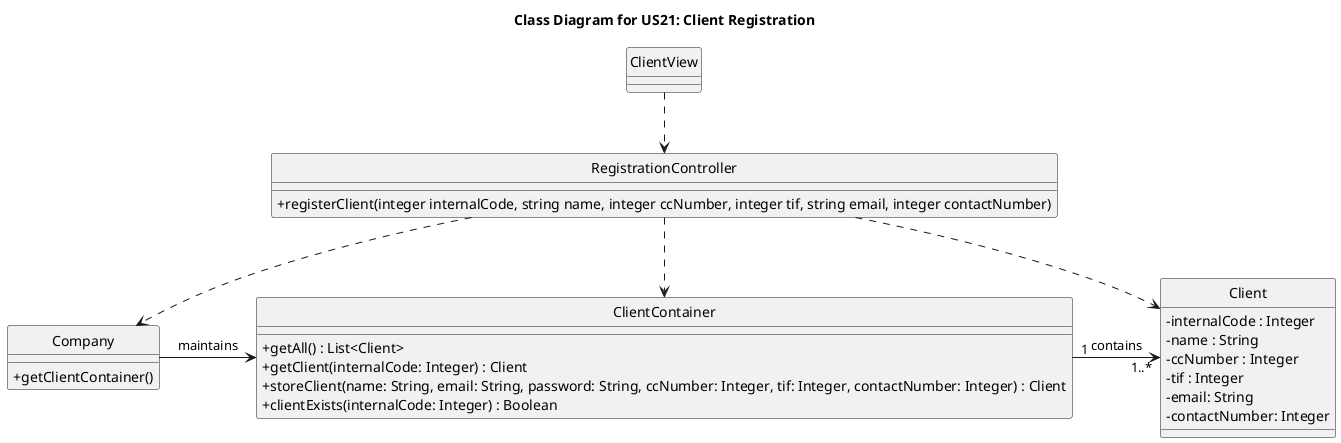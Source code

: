 @startuml
'https://plantuml.com/class-diagram

hide circle
skinparam classAttributeIconSize 0

title Class Diagram for US21: Client Registration

class ClientView {
}

class RegistrationController {
    +registerClient(integer internalCode, string name, integer ccNumber, integer tif, string email, integer contactNumber)
}

class ClientContainer {
    +getAll() : List<Client>
    +getClient(internalCode: Integer) : Client
    +storeClient(name: String, email: String, password: String, ccNumber: Integer, tif: Integer, contactNumber: Integer) : Client
    +clientExists(internalCode: Integer) : Boolean
}

class Client {
    -internalCode : Integer
    -name : String
    -ccNumber : Integer
    -tif : Integer
    -email: String
    -contactNumber: Integer
}

class Company{
    +getClientContainer()
}

ClientView ..> RegistrationController

RegistrationController ..> ClientContainer

RegistrationController ..> Company

RegistrationController ..> Client

Company -> ClientContainer: maintains

ClientContainer "1" -> "1..*" Client : contains

@enduml
